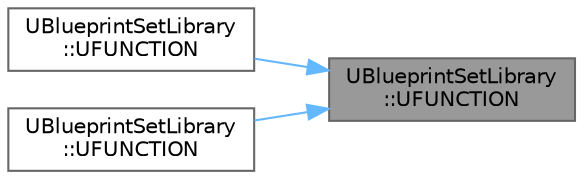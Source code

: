 digraph "UBlueprintSetLibrary::UFUNCTION"
{
 // INTERACTIVE_SVG=YES
 // LATEX_PDF_SIZE
  bgcolor="transparent";
  edge [fontname=Helvetica,fontsize=10,labelfontname=Helvetica,labelfontsize=10];
  node [fontname=Helvetica,fontsize=10,shape=box,height=0.2,width=0.4];
  rankdir="RL";
  Node1 [id="Node000001",label="UBlueprintSetLibrary\l::UFUNCTION",height=0.2,width=0.4,color="gray40", fillcolor="grey60", style="filled", fontcolor="black",tooltip="Adds item to set."];
  Node1 -> Node2 [id="edge1_Node000001_Node000002",dir="back",color="steelblue1",style="solid",tooltip=" "];
  Node2 [id="Node000002",label="UBlueprintSetLibrary\l::UFUNCTION",height=0.2,width=0.4,color="grey40", fillcolor="white", style="filled",URL="$de/d4c/classUBlueprintSetLibrary.html#ae614e3896a9739432e123fa1e22b5b7c",tooltip="Check if the set is empty."];
  Node1 -> Node3 [id="edge2_Node000001_Node000003",dir="back",color="steelblue1",style="solid",tooltip=" "];
  Node3 [id="Node000003",label="UBlueprintSetLibrary\l::UFUNCTION",height=0.2,width=0.4,color="grey40", fillcolor="white", style="filled",URL="$de/d4c/classUBlueprintSetLibrary.html#a2c4d82b8973fe08980f7e5e3fbabd203",tooltip="Not exposed to users."];
}
